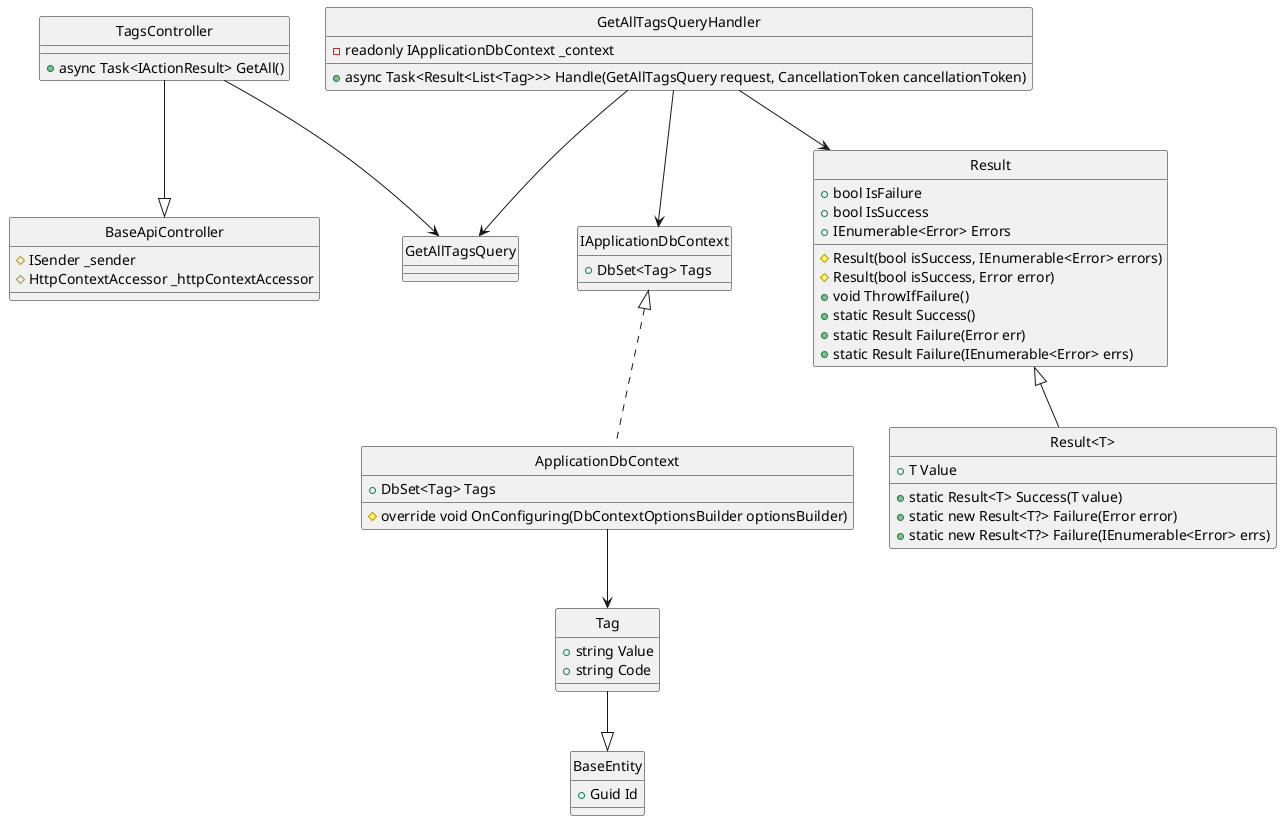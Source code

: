 @startuml 
hide circle

class BaseApiController {
    #ISender _sender
    #HttpContextAccessor _httpContextAccessor
}

class TagsController {
    +async Task<IActionResult> GetAll()
}

class GetAllTagsQuery {
}

class GetAllTagsQueryHandler {
    -readonly IApplicationDbContext _context
    +async Task<Result<List<Tag>>> Handle(GetAllTagsQuery request, CancellationToken cancellationToken)
}

class IApplicationDbContext {
    +DbSet<Tag> Tags
}

class ApplicationDbContext {
    +DbSet<Tag> Tags
    #override void OnConfiguring(DbContextOptionsBuilder optionsBuilder)
}

class Result {
    +bool IsFailure
    +bool IsSuccess
    +IEnumerable<Error> Errors
    #Result(bool isSuccess, IEnumerable<Error> errors)
    #Result(bool isSuccess, Error error)
    +void ThrowIfFailure()
    +static Result Success()
    +static Result Failure(Error err)
    +static Result Failure(IEnumerable<Error> errs)
}

class "Result<T>" {
    +T Value
    +static Result<T> Success(T value)
    +static new Result<T?> Failure(Error error)
    +static new Result<T?> Failure(IEnumerable<Error> errs)
}

class BaseEntity {
    +Guid Id
}

class Tag {
    +string Value
    +string Code
}

TagsController --|> BaseApiController
TagsController --> GetAllTagsQuery
GetAllTagsQueryHandler --> GetAllTagsQuery
GetAllTagsQueryHandler --> Result
GetAllTagsQueryHandler --> IApplicationDbContext
IApplicationDbContext <|.. ApplicationDbContext
Result <|-- "Result<T>"
ApplicationDbContext --> Tag
Tag --|> BaseEntity
@enduml